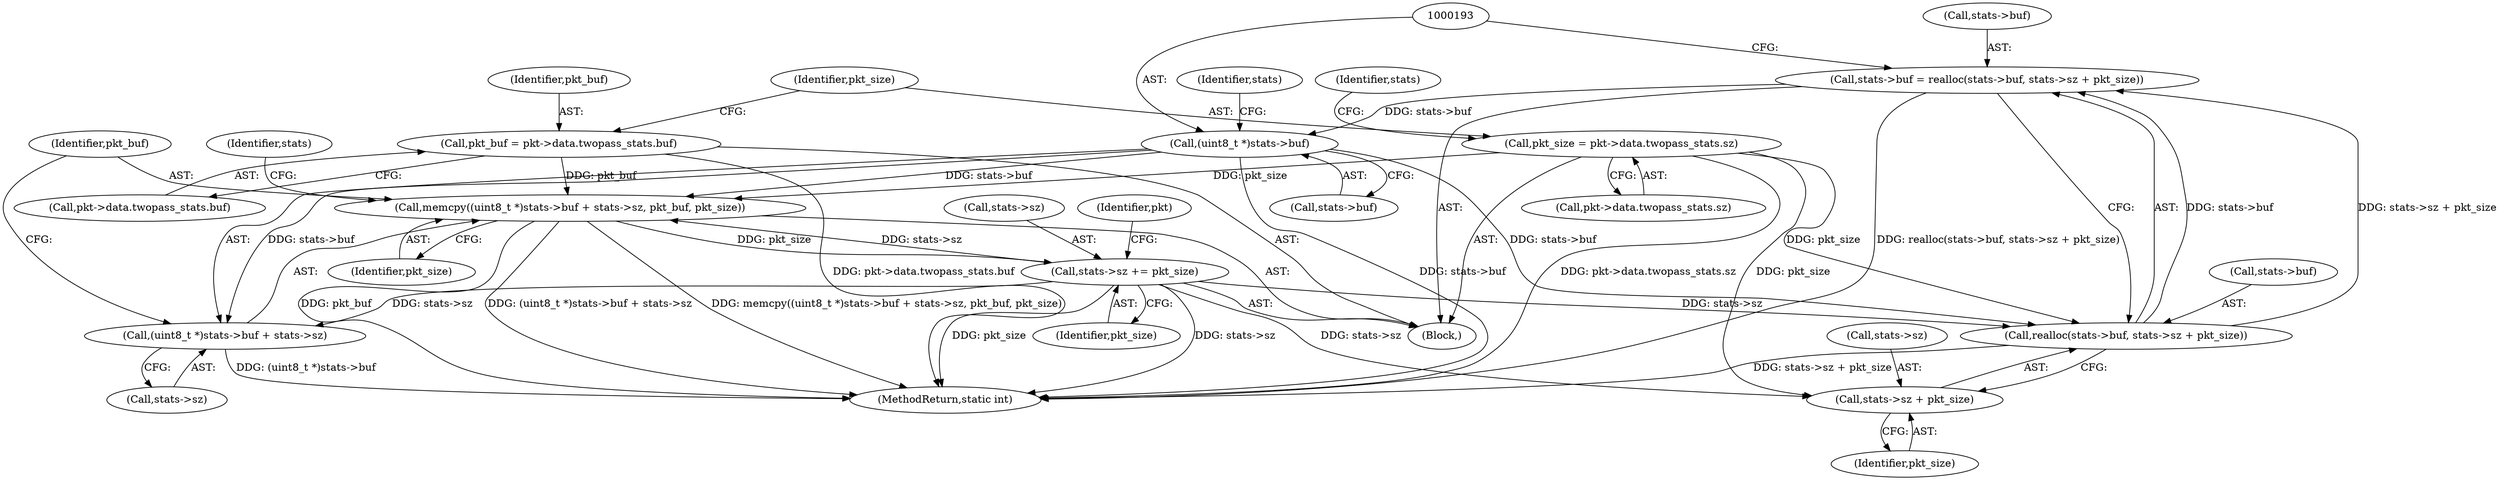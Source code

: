 digraph "0_Android_5a9753fca56f0eeb9f61e342b2fccffc364f9426_17@API" {
"1000177" [label="(Call,stats->buf = realloc(stats->buf, stats->sz + pkt_size))"];
"1000181" [label="(Call,realloc(stats->buf, stats->sz + pkt_size))"];
"1000192" [label="(Call,(uint8_t *)stats->buf)"];
"1000177" [label="(Call,stats->buf = realloc(stats->buf, stats->sz + pkt_size))"];
"1000202" [label="(Call,stats->sz += pkt_size)"];
"1000190" [label="(Call,memcpy((uint8_t *)stats->buf + stats->sz, pkt_buf, pkt_size))"];
"1000158" [label="(Call,pkt_buf = pkt->data.twopass_stats.buf)"];
"1000168" [label="(Call,pkt_size = pkt->data.twopass_stats.sz)"];
"1000185" [label="(Call,stats->sz + pkt_size)"];
"1000191" [label="(Call,(uint8_t *)stats->buf + stats->sz)"];
"1000204" [label="(Identifier,stats)"];
"1000197" [label="(Call,stats->sz)"];
"1000170" [label="(Call,pkt->data.twopass_stats.sz)"];
"1000191" [label="(Call,(uint8_t *)stats->buf + stats->sz)"];
"1000160" [label="(Call,pkt->data.twopass_stats.buf)"];
"1000159" [label="(Identifier,pkt_buf)"];
"1000203" [label="(Call,stats->sz)"];
"1000141" [label="(Identifier,pkt)"];
"1000201" [label="(Identifier,pkt_size)"];
"1000202" [label="(Call,stats->sz += pkt_size)"];
"1000182" [label="(Call,stats->buf)"];
"1000194" [label="(Call,stats->buf)"];
"1000198" [label="(Identifier,stats)"];
"1000177" [label="(Call,stats->buf = realloc(stats->buf, stats->sz + pkt_size))"];
"1000157" [label="(Block,)"];
"1000179" [label="(Identifier,stats)"];
"1000158" [label="(Call,pkt_buf = pkt->data.twopass_stats.buf)"];
"1000200" [label="(Identifier,pkt_buf)"];
"1000189" [label="(Identifier,pkt_size)"];
"1000209" [label="(MethodReturn,static int)"];
"1000190" [label="(Call,memcpy((uint8_t *)stats->buf + stats->sz, pkt_buf, pkt_size))"];
"1000181" [label="(Call,realloc(stats->buf, stats->sz + pkt_size))"];
"1000192" [label="(Call,(uint8_t *)stats->buf)"];
"1000178" [label="(Call,stats->buf)"];
"1000185" [label="(Call,stats->sz + pkt_size)"];
"1000169" [label="(Identifier,pkt_size)"];
"1000206" [label="(Identifier,pkt_size)"];
"1000168" [label="(Call,pkt_size = pkt->data.twopass_stats.sz)"];
"1000186" [label="(Call,stats->sz)"];
"1000177" -> "1000157"  [label="AST: "];
"1000177" -> "1000181"  [label="CFG: "];
"1000178" -> "1000177"  [label="AST: "];
"1000181" -> "1000177"  [label="AST: "];
"1000193" -> "1000177"  [label="CFG: "];
"1000177" -> "1000209"  [label="DDG: realloc(stats->buf, stats->sz + pkt_size)"];
"1000181" -> "1000177"  [label="DDG: stats->buf"];
"1000181" -> "1000177"  [label="DDG: stats->sz + pkt_size"];
"1000177" -> "1000192"  [label="DDG: stats->buf"];
"1000181" -> "1000185"  [label="CFG: "];
"1000182" -> "1000181"  [label="AST: "];
"1000185" -> "1000181"  [label="AST: "];
"1000181" -> "1000209"  [label="DDG: stats->sz + pkt_size"];
"1000192" -> "1000181"  [label="DDG: stats->buf"];
"1000202" -> "1000181"  [label="DDG: stats->sz"];
"1000168" -> "1000181"  [label="DDG: pkt_size"];
"1000192" -> "1000191"  [label="AST: "];
"1000192" -> "1000194"  [label="CFG: "];
"1000193" -> "1000192"  [label="AST: "];
"1000194" -> "1000192"  [label="AST: "];
"1000198" -> "1000192"  [label="CFG: "];
"1000192" -> "1000209"  [label="DDG: stats->buf"];
"1000192" -> "1000190"  [label="DDG: stats->buf"];
"1000192" -> "1000191"  [label="DDG: stats->buf"];
"1000202" -> "1000157"  [label="AST: "];
"1000202" -> "1000206"  [label="CFG: "];
"1000203" -> "1000202"  [label="AST: "];
"1000206" -> "1000202"  [label="AST: "];
"1000141" -> "1000202"  [label="CFG: "];
"1000202" -> "1000209"  [label="DDG: pkt_size"];
"1000202" -> "1000209"  [label="DDG: stats->sz"];
"1000202" -> "1000185"  [label="DDG: stats->sz"];
"1000202" -> "1000190"  [label="DDG: stats->sz"];
"1000202" -> "1000191"  [label="DDG: stats->sz"];
"1000190" -> "1000202"  [label="DDG: pkt_size"];
"1000190" -> "1000157"  [label="AST: "];
"1000190" -> "1000201"  [label="CFG: "];
"1000191" -> "1000190"  [label="AST: "];
"1000200" -> "1000190"  [label="AST: "];
"1000201" -> "1000190"  [label="AST: "];
"1000204" -> "1000190"  [label="CFG: "];
"1000190" -> "1000209"  [label="DDG: memcpy((uint8_t *)stats->buf + stats->sz, pkt_buf, pkt_size)"];
"1000190" -> "1000209"  [label="DDG: pkt_buf"];
"1000190" -> "1000209"  [label="DDG: (uint8_t *)stats->buf + stats->sz"];
"1000158" -> "1000190"  [label="DDG: pkt_buf"];
"1000168" -> "1000190"  [label="DDG: pkt_size"];
"1000158" -> "1000157"  [label="AST: "];
"1000158" -> "1000160"  [label="CFG: "];
"1000159" -> "1000158"  [label="AST: "];
"1000160" -> "1000158"  [label="AST: "];
"1000169" -> "1000158"  [label="CFG: "];
"1000158" -> "1000209"  [label="DDG: pkt->data.twopass_stats.buf"];
"1000168" -> "1000157"  [label="AST: "];
"1000168" -> "1000170"  [label="CFG: "];
"1000169" -> "1000168"  [label="AST: "];
"1000170" -> "1000168"  [label="AST: "];
"1000179" -> "1000168"  [label="CFG: "];
"1000168" -> "1000209"  [label="DDG: pkt->data.twopass_stats.sz"];
"1000168" -> "1000185"  [label="DDG: pkt_size"];
"1000185" -> "1000189"  [label="CFG: "];
"1000186" -> "1000185"  [label="AST: "];
"1000189" -> "1000185"  [label="AST: "];
"1000191" -> "1000197"  [label="CFG: "];
"1000197" -> "1000191"  [label="AST: "];
"1000200" -> "1000191"  [label="CFG: "];
"1000191" -> "1000209"  [label="DDG: (uint8_t *)stats->buf"];
}
